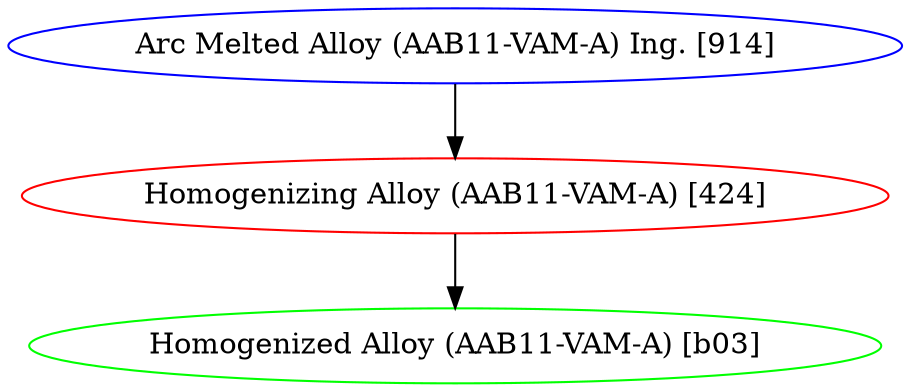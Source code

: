 strict digraph "" {
	graph [bb="0,0,428.96,180"];
	node [label="\N",
		nodesep=0.4,
		ranksep=1
	];
	"Arc Melted Alloy (AAB11-VAM-A) Ing. [914]"	 [color=blue,
		height=0.5,
		pos="214.48,162",
		width=5.9578];
	"Homogenizing Alloy (AAB11-VAM-A) [424]"	 [Atmosphere="Atmosphere, Ar",
		"Cooling Rate"="Cooling Rate, FC",
		Duration="Duration, 24.0 hour",
		Pressure="Pressure, 5.0 pascal",
		"Purging Sequence 1 Pressure"="Purging Sequence 1 Pressure, 4.2e-05 pascal",
		"Purging Sequence 2 Pressure"="Purging Sequence 2 Pressure, 3.2e-05 pascal",
		"Purging Sequence 3 Pressure"="Purging Sequence 3 Pressure, 2.1e-05 pascal",
		"Purging Sequence 4 Pressure"="Purging Sequence 4 Pressure, 2.1e-05 pascal",
		Temperature="Temperature, 1150.0 kelvin",
		color=red,
		height=0.5,
		pos="214.48,90",
		tags="{0: 'composition_id::AAB11', 1: 'batch::A', 2: 'fabrication_method::VAM', 3: 'start_date::2022-11-05', 4: 'finish_date::2022-11-09', \
5: 'time_spent::6'}",
		width=5.7773];
	"Arc Melted Alloy (AAB11-VAM-A) Ing. [914]" -> "Homogenizing Alloy (AAB11-VAM-A) [424]"	 [pos="e,214.48,108.41 214.48,143.83 214.48,136.13 214.48,126.97 214.48,118.42"];
	"Homogenized Alloy (AAB11-VAM-A) [b03]"	 [color=green,
		height=0.5,
		pos="214.48,18",
		tags="{0: 'composition_id::AAB11', 1: 'batch::A', 2: 'fabrication_method::VAM'}",
		width=5.687];
	"Homogenizing Alloy (AAB11-VAM-A) [424]" -> "Homogenized Alloy (AAB11-VAM-A) [b03]"	 [pos="e,214.48,36.413 214.48,71.831 214.48,64.131 214.48,54.974 214.48,46.417"];
}
